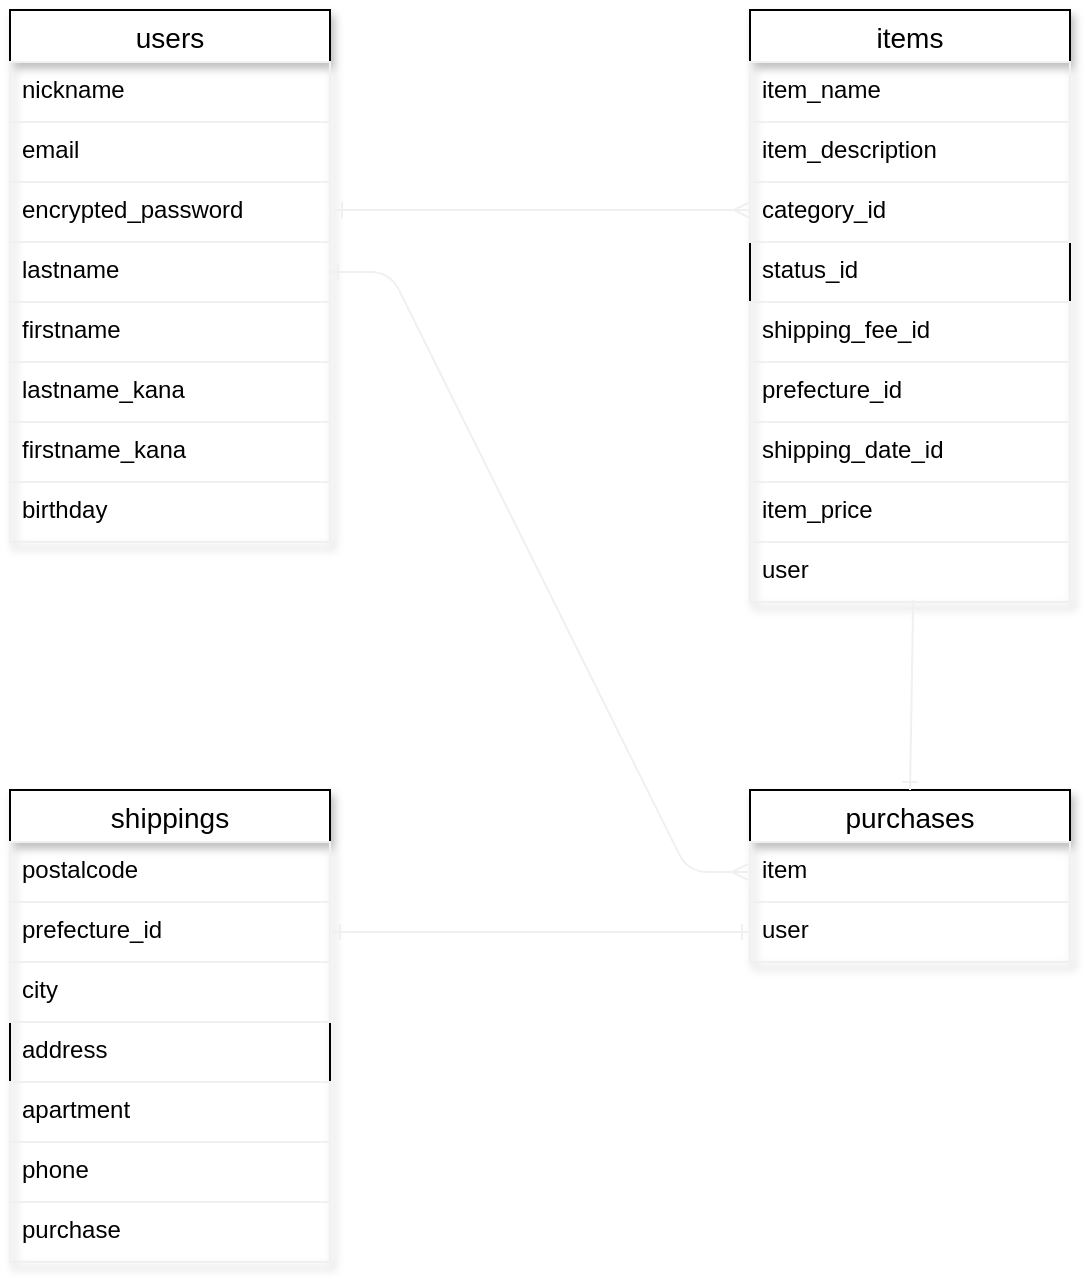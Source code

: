 <mxfile>
    <diagram id="3lw1c6W0_0OJP3JJnj1i" name="ページ1">
        <mxGraphModel dx="987" dy="668" grid="1" gridSize="10" guides="1" tooltips="1" connect="1" arrows="0" fold="1" page="1" pageScale="1" pageWidth="827" pageHeight="1169" math="0" shadow="0">
            <root>
                <mxCell id="0"/>
                <mxCell id="1" parent="0"/>
                <mxCell id="78" value="users" style="swimlane;fontStyle=0;childLayout=stackLayout;horizontal=1;startSize=26;horizontalStack=0;resizeParent=1;resizeParentMax=0;resizeLast=0;collapsible=1;marginBottom=0;align=center;fontSize=14;shadow=1;" parent="1" vertex="1">
                    <mxGeometry x="80" y="10" width="160" height="266" as="geometry"/>
                </mxCell>
                <mxCell id="79" value="nickname" style="text;fillColor=none;spacingLeft=4;spacingRight=4;overflow=hidden;rotatable=0;points=[[0,0.5],[1,0.5]];portConstraint=eastwest;fontSize=12;perimeterSpacing=2;strokeColor=#f0f0f0;" parent="78" vertex="1">
                    <mxGeometry y="26" width="160" height="30" as="geometry"/>
                </mxCell>
                <mxCell id="80" value="email" style="text;fillColor=none;spacingLeft=4;spacingRight=4;overflow=hidden;rotatable=0;points=[[0,0.5],[1,0.5]];portConstraint=eastwest;fontSize=12;perimeterSpacing=1;strokeColor=#f0f0f0;" parent="78" vertex="1">
                    <mxGeometry y="56" width="160" height="30" as="geometry"/>
                </mxCell>
                <mxCell id="81" value="encrypted_password" style="text;fillColor=none;spacingLeft=4;spacingRight=4;overflow=hidden;rotatable=0;points=[[0,0.5],[1,0.5]];portConstraint=eastwest;fontSize=12;strokeColor=#f0f0f0;" parent="78" vertex="1">
                    <mxGeometry y="86" width="160" height="30" as="geometry"/>
                </mxCell>
                <mxCell id="82" value="lastname" style="text;fillColor=none;spacingLeft=4;spacingRight=4;overflow=hidden;rotatable=0;points=[[0,0.5],[1,0.5]];portConstraint=eastwest;fontSize=12;strokeColor=#f0f0f0;" parent="78" vertex="1">
                    <mxGeometry y="116" width="160" height="30" as="geometry"/>
                </mxCell>
                <mxCell id="163" value="firstname" style="text;fillColor=none;spacingLeft=4;spacingRight=4;overflow=hidden;rotatable=0;points=[[0,0.5],[1,0.5]];portConstraint=eastwest;fontSize=12;strokeColor=#f0f0f0;" parent="78" vertex="1">
                    <mxGeometry y="146" width="160" height="30" as="geometry"/>
                </mxCell>
                <mxCell id="165" value="lastname_kana" style="text;fillColor=none;spacingLeft=4;spacingRight=4;overflow=hidden;rotatable=0;points=[[0,0.5],[1,0.5]];portConstraint=eastwest;fontSize=12;strokeColor=#f0f0f0;" parent="78" vertex="1">
                    <mxGeometry y="176" width="160" height="30" as="geometry"/>
                </mxCell>
                <mxCell id="166" value="firstname_kana" style="text;fillColor=none;spacingLeft=4;spacingRight=4;overflow=hidden;rotatable=0;points=[[0,0.5],[1,0.5]];portConstraint=eastwest;fontSize=12;strokeColor=#f0f0f0;" parent="78" vertex="1">
                    <mxGeometry y="206" width="160" height="30" as="geometry"/>
                </mxCell>
                <mxCell id="172" value="birthday" style="text;fillColor=none;spacingLeft=4;spacingRight=4;overflow=hidden;rotatable=0;points=[[0,0.5],[1,0.5]];portConstraint=eastwest;fontSize=12;strokeColor=#f0f0f0;" vertex="1" parent="78">
                    <mxGeometry y="236" width="160" height="30" as="geometry"/>
                </mxCell>
                <mxCell id="83" value="items" style="swimlane;fontStyle=0;childLayout=stackLayout;horizontal=1;startSize=26;horizontalStack=0;resizeParent=1;resizeParentMax=0;resizeLast=0;collapsible=1;marginBottom=0;align=center;fontSize=14;shadow=1;" parent="1" vertex="1">
                    <mxGeometry x="450" y="10" width="160" height="296" as="geometry">
                        <mxRectangle x="450" y="90" width="70" height="26" as="alternateBounds"/>
                    </mxGeometry>
                </mxCell>
                <mxCell id="84" value="item_name  " style="text;fillColor=none;spacingLeft=4;spacingRight=4;overflow=hidden;rotatable=0;points=[[0,0.5],[1,0.5]];portConstraint=eastwest;fontSize=12;perimeterSpacing=2;strokeColor=#f0f0f0;" parent="83" vertex="1">
                    <mxGeometry y="26" width="160" height="30" as="geometry"/>
                </mxCell>
                <mxCell id="85" value="item_description" style="text;fillColor=none;spacingLeft=4;spacingRight=4;overflow=hidden;rotatable=0;points=[[0,0.5],[1,0.5]];portConstraint=eastwest;fontSize=12;perimeterSpacing=1;strokeColor=#f0f0f0;" parent="83" vertex="1">
                    <mxGeometry y="56" width="160" height="30" as="geometry"/>
                </mxCell>
                <mxCell id="86" value="category_id" style="text;fillColor=none;spacingLeft=4;spacingRight=4;overflow=hidden;rotatable=0;points=[[0,0.5],[1,0.5]];portConstraint=eastwest;fontSize=12;strokeColor=#f0f0f0;" parent="83" vertex="1">
                    <mxGeometry y="86" width="160" height="30" as="geometry"/>
                </mxCell>
                <mxCell id="99" value="status_id" style="text;strokeColor=none;fillColor=none;spacingLeft=4;spacingRight=4;overflow=hidden;rotatable=0;points=[[0,0.5],[1,0.5]];portConstraint=eastwest;fontSize=12;" parent="83" vertex="1">
                    <mxGeometry y="116" width="160" height="30" as="geometry"/>
                </mxCell>
                <mxCell id="89" value="shipping_fee_id" style="text;fillColor=none;spacingLeft=4;spacingRight=4;overflow=hidden;rotatable=0;points=[[0,0.5],[1,0.5]];portConstraint=eastwest;fontSize=12;strokeColor=#f0f0f0;" parent="83" vertex="1">
                    <mxGeometry y="146" width="160" height="30" as="geometry"/>
                </mxCell>
                <mxCell id="173" value="prefecture_id" style="text;fillColor=none;spacingLeft=4;spacingRight=4;overflow=hidden;rotatable=0;points=[[0,0.5],[1,0.5]];portConstraint=eastwest;fontSize=12;strokeColor=#f0f0f0;" vertex="1" parent="83">
                    <mxGeometry y="176" width="160" height="30" as="geometry"/>
                </mxCell>
                <mxCell id="174" value="shipping_date_id" style="text;fillColor=none;spacingLeft=4;spacingRight=4;overflow=hidden;rotatable=0;points=[[0,0.5],[1,0.5]];portConstraint=eastwest;fontSize=12;strokeColor=#f0f0f0;" vertex="1" parent="83">
                    <mxGeometry y="206" width="160" height="30" as="geometry"/>
                </mxCell>
                <mxCell id="175" value="item_price" style="text;fillColor=none;spacingLeft=4;spacingRight=4;overflow=hidden;rotatable=0;points=[[0,0.5],[1,0.5]];portConstraint=eastwest;fontSize=12;strokeColor=#f0f0f0;" vertex="1" parent="83">
                    <mxGeometry y="236" width="160" height="30" as="geometry"/>
                </mxCell>
                <mxCell id="176" value="user" style="text;fillColor=none;spacingLeft=4;spacingRight=4;overflow=hidden;rotatable=0;points=[[0,0.5],[1,0.5]];portConstraint=eastwest;fontSize=12;strokeColor=#f0f0f0;" vertex="1" parent="83">
                    <mxGeometry y="266" width="160" height="30" as="geometry"/>
                </mxCell>
                <mxCell id="100" value="purchases" style="swimlane;fontStyle=0;childLayout=stackLayout;horizontal=1;startSize=26;horizontalStack=0;resizeParent=1;resizeParentMax=0;resizeLast=0;collapsible=1;marginBottom=0;align=center;fontSize=14;shadow=1;" parent="1" vertex="1">
                    <mxGeometry x="450" y="400" width="160" height="86" as="geometry"/>
                </mxCell>
                <mxCell id="102" value="item" style="text;fillColor=none;spacingLeft=4;spacingRight=4;overflow=hidden;rotatable=0;points=[[0,0.5],[1,0.5]];portConstraint=eastwest;fontSize=12;perimeterSpacing=1;strokeColor=#f0f0f0;" parent="100" vertex="1">
                    <mxGeometry y="26" width="160" height="30" as="geometry"/>
                </mxCell>
                <mxCell id="103" value="user" style="text;fillColor=none;spacingLeft=4;spacingRight=4;overflow=hidden;rotatable=0;points=[[0,0.5],[1,0.5]];portConstraint=eastwest;fontSize=12;strokeColor=#f0f0f0;" parent="100" vertex="1">
                    <mxGeometry y="56" width="160" height="30" as="geometry"/>
                </mxCell>
                <mxCell id="105" value="shippings" style="swimlane;fontStyle=0;childLayout=stackLayout;horizontal=1;startSize=26;horizontalStack=0;resizeParent=1;resizeParentMax=0;resizeLast=0;collapsible=1;marginBottom=0;align=center;fontSize=14;shadow=1;" parent="1" vertex="1">
                    <mxGeometry x="80" y="400" width="160" height="236" as="geometry"/>
                </mxCell>
                <mxCell id="106" value="postalcode" style="text;fillColor=none;spacingLeft=4;spacingRight=4;overflow=hidden;rotatable=0;points=[[0,0.5],[1,0.5]];portConstraint=eastwest;fontSize=12;perimeterSpacing=2;strokeColor=#f0f0f0;" parent="105" vertex="1">
                    <mxGeometry y="26" width="160" height="30" as="geometry"/>
                </mxCell>
                <mxCell id="107" value="prefecture_id " style="text;fillColor=none;spacingLeft=4;spacingRight=4;overflow=hidden;rotatable=0;points=[[0,0.5],[1,0.5]];portConstraint=eastwest;fontSize=12;perimeterSpacing=1;strokeColor=#f0f0f0;" parent="105" vertex="1">
                    <mxGeometry y="56" width="160" height="30" as="geometry"/>
                </mxCell>
                <mxCell id="108" value="city" style="text;fillColor=none;spacingLeft=4;spacingRight=4;overflow=hidden;rotatable=0;points=[[0,0.5],[1,0.5]];portConstraint=eastwest;fontSize=12;strokeColor=#f0f0f0;" parent="105" vertex="1">
                    <mxGeometry y="86" width="160" height="30" as="geometry"/>
                </mxCell>
                <mxCell id="109" value="address" style="text;strokeColor=none;fillColor=none;spacingLeft=4;spacingRight=4;overflow=hidden;rotatable=0;points=[[0,0.5],[1,0.5]];portConstraint=eastwest;fontSize=12;" parent="105" vertex="1">
                    <mxGeometry y="116" width="160" height="30" as="geometry"/>
                </mxCell>
                <mxCell id="110" value="apartment" style="text;fillColor=none;spacingLeft=4;spacingRight=4;overflow=hidden;rotatable=0;points=[[0,0.5],[1,0.5]];portConstraint=eastwest;fontSize=12;strokeColor=#f0f0f0;" parent="105" vertex="1">
                    <mxGeometry y="146" width="160" height="30" as="geometry"/>
                </mxCell>
                <mxCell id="111" value="phone" style="text;fillColor=none;spacingLeft=4;spacingRight=4;overflow=hidden;rotatable=0;points=[[0,0.5],[1,0.5]];portConstraint=eastwest;fontSize=12;strokeColor=#f0f0f0;" parent="105" vertex="1">
                    <mxGeometry y="176" width="160" height="30" as="geometry"/>
                </mxCell>
                <mxCell id="177" value="purchase" style="text;fillColor=none;spacingLeft=4;spacingRight=4;overflow=hidden;rotatable=0;points=[[0,0.5],[1,0.5]];portConstraint=eastwest;fontSize=12;perimeterSpacing=1;strokeColor=#f0f0f0;" vertex="1" parent="105">
                    <mxGeometry y="206" width="160" height="30" as="geometry"/>
                </mxCell>
                <mxCell id="113" value="" style="edgeStyle=none;html=1;startArrow=ERone;startFill=0;endArrow=ERone;endFill=0;strokeColor=#f0f0f0;exitX=0.51;exitY=0.969;exitDx=0;exitDy=0;exitPerimeter=0;entryX=0.5;entryY=0;entryDx=0;entryDy=0;" parent="1" source="176" target="100" edge="1">
                    <mxGeometry relative="1" as="geometry">
                        <mxPoint x="530" y="309" as="sourcePoint"/>
                        <mxPoint x="533" y="389" as="targetPoint"/>
                    </mxGeometry>
                </mxCell>
                <mxCell id="115" value="" style="edgeStyle=none;html=1;startArrow=ERone;startFill=0;endArrow=ERone;endFill=0;strokeColor=#f0f0f0;entryX=1;entryY=0.5;entryDx=0;entryDy=0;" parent="1" target="107" edge="1">
                    <mxGeometry relative="1" as="geometry">
                        <mxPoint x="450" y="471" as="sourcePoint"/>
                        <mxPoint x="310" y="434" as="targetPoint"/>
                    </mxGeometry>
                </mxCell>
                <mxCell id="168" value="" style="edgeStyle=none;html=1;startArrow=ERmany;startFill=0;endArrow=ERone;endFill=0;strokeColor=#f0f0f0;entryX=1;entryY=0.5;entryDx=0;entryDy=0;exitX=0;exitY=0.5;exitDx=0;exitDy=0;" parent="1" edge="1">
                    <mxGeometry relative="1" as="geometry">
                        <mxPoint x="450" y="110" as="sourcePoint"/>
                        <mxPoint x="242.0" y="110" as="targetPoint"/>
                    </mxGeometry>
                </mxCell>
                <mxCell id="170" value="" style="edgeStyle=entityRelationEdgeStyle;fontSize=12;html=1;endArrow=ERmany;strokeColor=#f0f0f0;strokeWidth=1;exitX=1;exitY=0.5;exitDx=0;exitDy=0;entryX=0;entryY=0.5;entryDx=0;entryDy=0;startArrow=ERone;startFill=0;" parent="1" source="82" target="102" edge="1">
                    <mxGeometry width="100" height="100" relative="1" as="geometry">
                        <mxPoint x="270" y="330" as="sourcePoint"/>
                        <mxPoint x="448" y="431" as="targetPoint"/>
                    </mxGeometry>
                </mxCell>
            </root>
        </mxGraphModel>
    </diagram>
</mxfile>